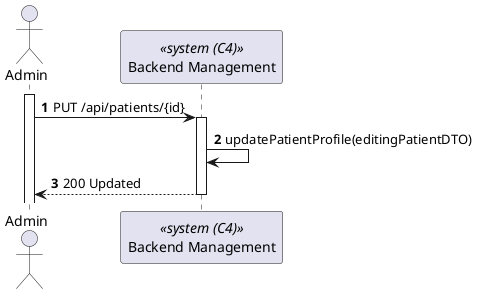 @startuml PatientProfileUpdate(level2)

autonumber
actor Admin as "Admin"
participant SYS as "Backend Management" <<system (C4)>>

activate Admin
Admin -> SYS : PUT /api/patients/{id}
activate SYS

SYS -> SYS : updatePatientProfile(editingPatientDTO)
SYS --> Admin : 200 Updated
deactivate SYS


@enduml
